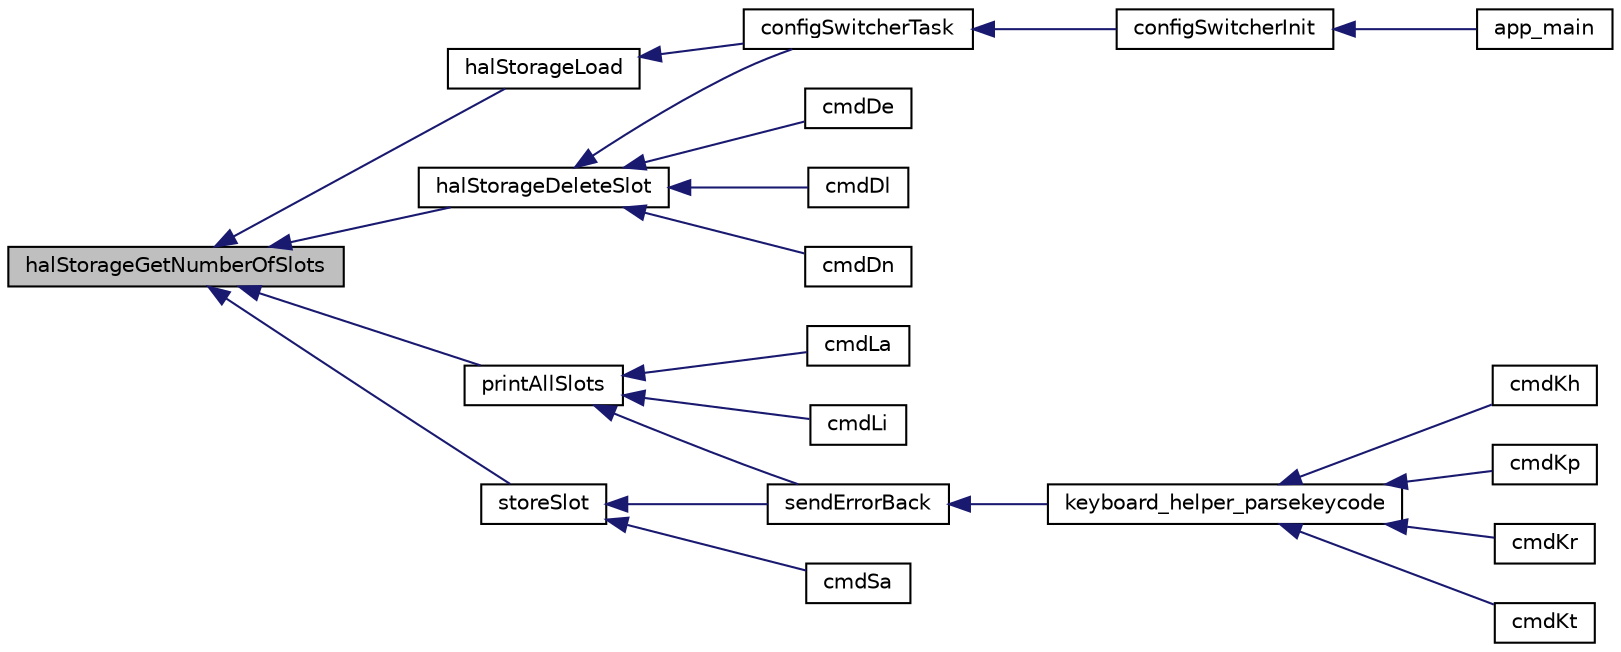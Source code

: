 digraph "halStorageGetNumberOfSlots"
{
  edge [fontname="Helvetica",fontsize="10",labelfontname="Helvetica",labelfontsize="10"];
  node [fontname="Helvetica",fontsize="10",shape=record];
  rankdir="LR";
  Node195 [label="halStorageGetNumberOfSlots",height=0.2,width=0.4,color="black", fillcolor="grey75", style="filled", fontcolor="black"];
  Node195 -> Node196 [dir="back",color="midnightblue",fontsize="10",style="solid",fontname="Helvetica"];
  Node196 [label="halStorageDeleteSlot",height=0.2,width=0.4,color="black", fillcolor="white", style="filled",URL="$hal__storage_8h.html#a8abf9a5b8727dc8d7cbe76ba0e2dcb6b",tooltip="Delete one or all slots. "];
  Node196 -> Node197 [dir="back",color="midnightblue",fontsize="10",style="solid",fontname="Helvetica"];
  Node197 [label="configSwitcherTask",height=0.2,width=0.4,color="black", fillcolor="white", style="filled",URL="$config__switcher_8c.html#af5af5079d1982d42e165039e6de7e40a",tooltip="TASK - Config switcher task, internal config reloading. "];
  Node197 -> Node198 [dir="back",color="midnightblue",fontsize="10",style="solid",fontname="Helvetica"];
  Node198 [label="configSwitcherInit",height=0.2,width=0.4,color="black", fillcolor="white", style="filled",URL="$config__switcher_8h.html#aafed047c8d04b814a85239e031cbad7b",tooltip="Initializing the config switching functionality. "];
  Node198 -> Node199 [dir="back",color="midnightblue",fontsize="10",style="solid",fontname="Helvetica"];
  Node199 [label="app_main",height=0.2,width=0.4,color="black", fillcolor="white", style="filled",URL="$flipmouse__fabi__esp32__kbdmouse__main_8c.html#abce06be17fc37d675118a678a8100a36",tooltip="Main task, created by esp-idf. "];
  Node196 -> Node200 [dir="back",color="midnightblue",fontsize="10",style="solid",fontname="Helvetica"];
  Node200 [label="cmdDe",height=0.2,width=0.4,color="black", fillcolor="white", style="filled",URL="$task__commands_8c.html#a0d9cf254674af930139a09407bec9b43"];
  Node196 -> Node201 [dir="back",color="midnightblue",fontsize="10",style="solid",fontname="Helvetica"];
  Node201 [label="cmdDl",height=0.2,width=0.4,color="black", fillcolor="white", style="filled",URL="$task__commands_8c.html#afbad6064c581c3d233152a3c9db07fbb"];
  Node196 -> Node202 [dir="back",color="midnightblue",fontsize="10",style="solid",fontname="Helvetica"];
  Node202 [label="cmdDn",height=0.2,width=0.4,color="black", fillcolor="white", style="filled",URL="$task__commands_8c.html#ac030838bfc9da5b3dc3b3357b0606485"];
  Node195 -> Node203 [dir="back",color="midnightblue",fontsize="10",style="solid",fontname="Helvetica"];
  Node203 [label="halStorageLoad",height=0.2,width=0.4,color="black", fillcolor="white", style="filled",URL="$hal__storage_8h.html#afffed2d32aac2287e95d943dd588db6c",tooltip="Load a slot by an action. "];
  Node203 -> Node197 [dir="back",color="midnightblue",fontsize="10",style="solid",fontname="Helvetica"];
  Node195 -> Node204 [dir="back",color="midnightblue",fontsize="10",style="solid",fontname="Helvetica"];
  Node204 [label="printAllSlots",height=0.2,width=0.4,color="black", fillcolor="white", style="filled",URL="$task__commands_8c.html#ad59215648a26578c22baa7ceae099e0e",tooltip="Print the current slot configurations (general settings + VBs) "];
  Node204 -> Node205 [dir="back",color="midnightblue",fontsize="10",style="solid",fontname="Helvetica"];
  Node205 [label="cmdLa",height=0.2,width=0.4,color="black", fillcolor="white", style="filled",URL="$task__commands_8c.html#aeefecfe074b759e4cb2d947aa2c26f98"];
  Node204 -> Node206 [dir="back",color="midnightblue",fontsize="10",style="solid",fontname="Helvetica"];
  Node206 [label="cmdLi",height=0.2,width=0.4,color="black", fillcolor="white", style="filled",URL="$task__commands_8c.html#ab54ad30076339911d3ffc3a8834a1958"];
  Node204 -> Node207 [dir="back",color="midnightblue",fontsize="10",style="solid",fontname="Helvetica"];
  Node207 [label="sendErrorBack",height=0.2,width=0.4,color="black", fillcolor="white", style="filled",URL="$task__commands_8c.html#acea81ba8a182ae78feb2db6418fc1806"];
  Node207 -> Node208 [dir="back",color="midnightblue",fontsize="10",style="solid",fontname="Helvetica"];
  Node208 [label="keyboard_helper_parsekeycode",height=0.2,width=0.4,color="black", fillcolor="white", style="filled",URL="$task__commands_8c.html#a48f6d7719b9f1d99a9ead7c2aa623e22"];
  Node208 -> Node209 [dir="back",color="midnightblue",fontsize="10",style="solid",fontname="Helvetica"];
  Node209 [label="cmdKh",height=0.2,width=0.4,color="black", fillcolor="white", style="filled",URL="$task__commands_8c.html#aec535c106610969fcf7b9589f08c4d6e"];
  Node208 -> Node210 [dir="back",color="midnightblue",fontsize="10",style="solid",fontname="Helvetica"];
  Node210 [label="cmdKp",height=0.2,width=0.4,color="black", fillcolor="white", style="filled",URL="$task__commands_8c.html#a43e8a43643ac7048c95d0c6922dcdcd9"];
  Node208 -> Node211 [dir="back",color="midnightblue",fontsize="10",style="solid",fontname="Helvetica"];
  Node211 [label="cmdKr",height=0.2,width=0.4,color="black", fillcolor="white", style="filled",URL="$task__commands_8c.html#a8762283490f363d0f98506fa908a228c"];
  Node208 -> Node212 [dir="back",color="midnightblue",fontsize="10",style="solid",fontname="Helvetica"];
  Node212 [label="cmdKt",height=0.2,width=0.4,color="black", fillcolor="white", style="filled",URL="$task__commands_8c.html#ab90e3fb0ef55d084b15aae27f76ab0d9"];
  Node195 -> Node213 [dir="back",color="midnightblue",fontsize="10",style="solid",fontname="Helvetica"];
  Node213 [label="storeSlot",height=0.2,width=0.4,color="black", fillcolor="white", style="filled",URL="$task__commands_8c.html#a78b669ea961463eb05d2016e0b41ff86",tooltip="Save current config to flash. "];
  Node213 -> Node214 [dir="back",color="midnightblue",fontsize="10",style="solid",fontname="Helvetica"];
  Node214 [label="cmdSa",height=0.2,width=0.4,color="black", fillcolor="white", style="filled",URL="$task__commands_8c.html#ab06b29638d917a9356bda072e158449e"];
  Node213 -> Node207 [dir="back",color="midnightblue",fontsize="10",style="solid",fontname="Helvetica"];
}

